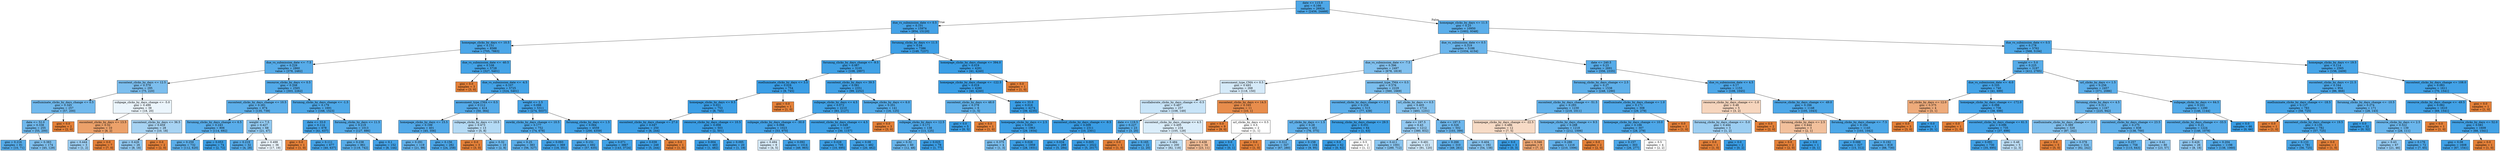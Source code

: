digraph Tree {
node [shape=box, style="filled", color="black"] ;
0 [label="date <= 115.0\ngini = 0.166\nsamples = 26924\nvalue = [2456, 24468]", fillcolor="#399de5e5"] ;
1 [label="due_vs_submission_date <= 0.5\ngini = 0.101\nsamples = 15974\nvalue = [854, 15120]", fillcolor="#399de5f1"] ;
0 -> 1 [labeldistance=2.5, labelangle=45, headlabel="True"] ;
2 [label="homepage_clicks_by_days <= 10.5\ngini = 0.151\nsamples = 8588\nvalue = [705, 7883]", fillcolor="#399de5e8"] ;
1 -> 2 ;
3 [label="due_vs_submission_date <= -7.5\ngini = 0.229\nsamples = 2860\nvalue = [378, 2482]", fillcolor="#399de5d8"] ;
2 -> 3 ;
4 [label="oucontent_clicks_by_days <= 12.5\ngini = 0.379\nsamples = 295\nvalue = [75, 220]", fillcolor="#399de5a8"] ;
3 -> 4 ;
5 [label="ouelluminate_clicks_by_days_change <= 0.5\ngini = 0.345\nsamples = 257\nvalue = [57, 200]", fillcolor="#399de5b6"] ;
4 -> 5 ;
6 [label="date <= 52.0\ngini = 0.338\nsamples = 255\nvalue = [55, 200]", fillcolor="#399de5b9"] ;
5 -> 6 ;
7 [label="gini = 0.216\nsamples = 81\nvalue = [10, 71]", fillcolor="#399de5db"] ;
6 -> 7 ;
8 [label="gini = 0.383\nsamples = 174\nvalue = [45, 129]", fillcolor="#399de5a6"] ;
6 -> 8 ;
9 [label="gini = 0.0\nsamples = 2\nvalue = [2, 0]", fillcolor="#e58139ff"] ;
5 -> 9 ;
10 [label="subpage_clicks_by_days_change <= -5.0\ngini = 0.499\nsamples = 38\nvalue = [18, 20]", fillcolor="#399de519"] ;
4 -> 10 ;
11 [label="oucontent_clicks_by_days <= 13.5\ngini = 0.32\nsamples = 10\nvalue = [8, 2]", fillcolor="#e58139bf"] ;
10 -> 11 ;
12 [label="gini = 0.444\nsamples = 3\nvalue = [1, 2]", fillcolor="#399de57f"] ;
11 -> 12 ;
13 [label="gini = 0.0\nsamples = 7\nvalue = [7, 0]", fillcolor="#e58139ff"] ;
11 -> 13 ;
14 [label="oucontent_clicks_by_days <= 36.5\ngini = 0.459\nsamples = 28\nvalue = [10, 18]", fillcolor="#399de571"] ;
10 -> 14 ;
15 [label="gini = 0.426\nsamples = 26\nvalue = [8, 18]", fillcolor="#399de58e"] ;
14 -> 15 ;
16 [label="gini = 0.0\nsamples = 2\nvalue = [2, 0]", fillcolor="#e58139ff"] ;
14 -> 16 ;
17 [label="resource_clicks_by_days <= 0.5\ngini = 0.208\nsamples = 2565\nvalue = [303, 2262]", fillcolor="#399de5dd"] ;
3 -> 17 ;
18 [label="oucontent_clicks_by_days_change <= 10.5\ngini = 0.261\nsamples = 874\nvalue = [135, 739]", fillcolor="#399de5d0"] ;
17 -> 18 ;
19 [label="forumng_clicks_by_days_change <= 6.5\ngini = 0.243\nsamples = 806\nvalue = [114, 692]", fillcolor="#399de5d5"] ;
18 -> 19 ;
20 [label="gini = 0.259\nsamples = 732\nvalue = [112, 620]", fillcolor="#399de5d1"] ;
19 -> 20 ;
21 [label="gini = 0.053\nsamples = 74\nvalue = [2, 72]", fillcolor="#399de5f8"] ;
19 -> 21 ;
22 [label="weight <= 7.5\ngini = 0.427\nsamples = 68\nvalue = [21, 47]", fillcolor="#399de58d"] ;
18 -> 22 ;
23 [label="gini = 0.219\nsamples = 32\nvalue = [4, 28]", fillcolor="#399de5db"] ;
22 -> 23 ;
24 [label="gini = 0.498\nsamples = 36\nvalue = [17, 19]", fillcolor="#399de51b"] ;
22 -> 24 ;
25 [label="forumng_clicks_by_days_change <= -1.5\ngini = 0.179\nsamples = 1691\nvalue = [168, 1523]", fillcolor="#399de5e3"] ;
17 -> 25 ;
26 [label="date <= 33.0\ngini = 0.114\nsamples = 678\nvalue = [41, 637]", fillcolor="#399de5ef"] ;
25 -> 26 ;
27 [label="gini = 0.0\nsamples = 1\nvalue = [1, 0]", fillcolor="#e58139ff"] ;
26 -> 27 ;
28 [label="gini = 0.111\nsamples = 677\nvalue = [40, 637]", fillcolor="#399de5ef"] ;
26 -> 28 ;
29 [label="forumng_clicks_by_days <= 11.5\ngini = 0.219\nsamples = 1013\nvalue = [127, 886]", fillcolor="#399de5da"] ;
25 -> 29 ;
30 [label="gini = 0.238\nsamples = 861\nvalue = [119, 742]", fillcolor="#399de5d6"] ;
29 -> 30 ;
31 [label="gini = 0.1\nsamples = 152\nvalue = [8, 144]", fillcolor="#399de5f1"] ;
29 -> 31 ;
32 [label="due_vs_submission_date <= -40.5\ngini = 0.108\nsamples = 5728\nvalue = [327, 5401]", fillcolor="#399de5f0"] ;
2 -> 32 ;
33 [label="gini = 0.0\nsamples = 3\nvalue = [3, 0]", fillcolor="#e58139ff"] ;
32 -> 33 ;
34 [label="due_vs_submission_date <= -4.5\ngini = 0.107\nsamples = 5725\nvalue = [324, 5401]", fillcolor="#399de5f0"] ;
32 -> 34 ;
35 [label="assessment_type_CMA <= 0.5\ngini = 0.212\nsamples = 414\nvalue = [50, 364]", fillcolor="#399de5dc"] ;
34 -> 35 ;
36 [label="homepage_clicks_by_days <= 15.5\ngini = 0.199\nsamples = 401\nvalue = [45, 356]", fillcolor="#399de5df"] ;
35 -> 36 ;
37 [label="gini = 0.291\nsamples = 119\nvalue = [21, 98]", fillcolor="#399de5c8"] ;
36 -> 37 ;
38 [label="gini = 0.156\nsamples = 282\nvalue = [24, 258]", fillcolor="#399de5e7"] ;
36 -> 38 ;
39 [label="subpage_clicks_by_days <= 10.5\ngini = 0.473\nsamples = 13\nvalue = [5, 8]", fillcolor="#399de560"] ;
35 -> 39 ;
40 [label="gini = 0.0\nsamples = 3\nvalue = [3, 0]", fillcolor="#e58139ff"] ;
39 -> 40 ;
41 [label="gini = 0.32\nsamples = 10\nvalue = [2, 8]", fillcolor="#399de5bf"] ;
39 -> 41 ;
42 [label="weight <= 2.5\ngini = 0.098\nsamples = 5311\nvalue = [274, 5037]", fillcolor="#399de5f1"] ;
34 -> 42 ;
43 [label="ouwiki_clicks_by_days_change <= 10.5\ngini = 0.177\nsamples = 752\nvalue = [74, 678]", fillcolor="#399de5e3"] ;
42 -> 43 ;
44 [label="gini = 0.25\nsamples = 383\nvalue = [56, 327]", fillcolor="#399de5d3"] ;
43 -> 44 ;
45 [label="gini = 0.093\nsamples = 369\nvalue = [18, 351]", fillcolor="#399de5f2"] ;
43 -> 45 ;
46 [label="forumng_clicks_by_days <= 1.5\ngini = 0.084\nsamples = 4559\nvalue = [200, 4359]", fillcolor="#399de5f3"] ;
42 -> 46 ;
47 [label="gini = 0.151\nsamples = 692\nvalue = [57, 635]", fillcolor="#399de5e8"] ;
46 -> 47 ;
48 [label="gini = 0.071\nsamples = 3867\nvalue = [143, 3724]", fillcolor="#399de5f5"] ;
46 -> 48 ;
49 [label="forumng_clicks_by_days <= 11.5\ngini = 0.04\nsamples = 7386\nvalue = [149, 7237]", fillcolor="#399de5fa"] ;
1 -> 49 ;
50 [label="forumng_clicks_by_days_change <= -9.5\ngini = 0.067\nsamples = 3105\nvalue = [108, 2997]", fillcolor="#399de5f6"] ;
49 -> 50 ;
51 [label="ouelluminate_clicks_by_days <= 3.5\ngini = 0.024\nsamples = 754\nvalue = [9, 745]", fillcolor="#399de5fc"] ;
50 -> 51 ;
52 [label="homepage_clicks_by_days <= 9.5\ngini = 0.021\nsamples = 753\nvalue = [8, 745]", fillcolor="#399de5fc"] ;
51 -> 52 ;
53 [label="oucontent_clicks_by_days_change <= 27.0\ngini = 0.047\nsamples = 250\nvalue = [6, 244]", fillcolor="#399de5f9"] ;
52 -> 53 ;
54 [label="gini = 0.039\nsamples = 249\nvalue = [5, 244]", fillcolor="#399de5fa"] ;
53 -> 54 ;
55 [label="gini = 0.0\nsamples = 1\nvalue = [1, 0]", fillcolor="#e58139ff"] ;
53 -> 55 ;
56 [label="resource_clicks_by_days_change <= 10.5\ngini = 0.008\nsamples = 503\nvalue = [2, 501]", fillcolor="#399de5fe"] ;
52 -> 56 ;
57 [label="gini = 0.004\nsamples = 483\nvalue = [1, 482]", fillcolor="#399de5fe"] ;
56 -> 57 ;
58 [label="gini = 0.095\nsamples = 20\nvalue = [1, 19]", fillcolor="#399de5f2"] ;
56 -> 58 ;
59 [label="gini = 0.0\nsamples = 1\nvalue = [1, 0]", fillcolor="#e58139ff"] ;
51 -> 59 ;
60 [label="oucontent_clicks_by_days <= 39.5\ngini = 0.081\nsamples = 2351\nvalue = [99, 2252]", fillcolor="#399de5f4"] ;
50 -> 60 ;
61 [label="subpage_clicks_by_days <= 4.5\ngini = 0.072\nsamples = 2210\nvalue = [83, 2127]", fillcolor="#399de5f5"] ;
60 -> 61 ;
62 [label="subpage_clicks_by_days_change <= -30.0\ngini = 0.098\nsamples = 1023\nvalue = [53, 970]", fillcolor="#399de5f1"] ;
61 -> 62 ;
63 [label="gini = 0.494\nsamples = 9\nvalue = [4, 5]", fillcolor="#399de533"] ;
62 -> 63 ;
64 [label="gini = 0.092\nsamples = 1014\nvalue = [49, 965]", fillcolor="#399de5f2"] ;
62 -> 64 ;
65 [label="oucontent_clicks_by_days_change <= 4.5\ngini = 0.049\nsamples = 1187\nvalue = [30, 1157]", fillcolor="#399de5f8"] ;
61 -> 65 ;
66 [label="gini = 0.028\nsamples = 705\nvalue = [10, 695]", fillcolor="#399de5fb"] ;
65 -> 66 ;
67 [label="gini = 0.08\nsamples = 482\nvalue = [20, 462]", fillcolor="#399de5f4"] ;
65 -> 67 ;
68 [label="homepage_clicks_by_days <= 6.0\ngini = 0.201\nsamples = 141\nvalue = [16, 125]", fillcolor="#399de5de"] ;
60 -> 68 ;
69 [label="gini = 0.0\nsamples = 3\nvalue = [3, 0]", fillcolor="#e58139ff"] ;
68 -> 69 ;
70 [label="subpage_clicks_by_days <= 12.5\ngini = 0.171\nsamples = 138\nvalue = [13, 125]", fillcolor="#399de5e4"] ;
68 -> 70 ;
71 [label="gini = 0.32\nsamples = 60\nvalue = [12, 48]", fillcolor="#399de5bf"] ;
70 -> 71 ;
72 [label="gini = 0.025\nsamples = 78\nvalue = [1, 77]", fillcolor="#399de5fc"] ;
70 -> 72 ;
73 [label="homepage_clicks_by_days_change <= 394.0\ngini = 0.019\nsamples = 4281\nvalue = [41, 4240]", fillcolor="#399de5fd"] ;
49 -> 73 ;
74 [label="homepage_clicks_by_days_change <= -122.5\ngini = 0.019\nsamples = 4280\nvalue = [40, 4240]", fillcolor="#399de5fd"] ;
73 -> 74 ;
75 [label="oucontent_clicks_by_days <= 48.0\ngini = 0.278\nsamples = 6\nvalue = [1, 5]", fillcolor="#399de5cc"] ;
74 -> 75 ;
76 [label="gini = 0.0\nsamples = 5\nvalue = [0, 5]", fillcolor="#399de5ff"] ;
75 -> 76 ;
77 [label="gini = 0.0\nsamples = 1\nvalue = [1, 0]", fillcolor="#e58139ff"] ;
75 -> 77 ;
78 [label="date <= 33.0\ngini = 0.018\nsamples = 4274\nvalue = [39, 4235]", fillcolor="#399de5fd"] ;
74 -> 78 ;
79 [label="homepage_clicks_by_days <= 2.5\ngini = 0.029\nsamples = 1963\nvalue = [29, 1934]", fillcolor="#399de5fb"] ;
78 -> 79 ;
80 [label="gini = 0.375\nsamples = 4\nvalue = [1, 3]", fillcolor="#399de5aa"] ;
79 -> 80 ;
81 [label="gini = 0.028\nsamples = 1959\nvalue = [28, 1931]", fillcolor="#399de5fb"] ;
79 -> 81 ;
82 [label="oucontent_clicks_by_days_change <= -9.5\ngini = 0.009\nsamples = 2311\nvalue = [10, 2301]", fillcolor="#399de5fe"] ;
78 -> 82 ;
83 [label="gini = 0.034\nsamples = 289\nvalue = [5, 284]", fillcolor="#399de5fb"] ;
82 -> 83 ;
84 [label="gini = 0.005\nsamples = 2022\nvalue = [5, 2017]", fillcolor="#399de5fe"] ;
82 -> 84 ;
85 [label="gini = 0.0\nsamples = 1\nvalue = [1, 0]", fillcolor="#e58139ff"] ;
73 -> 85 ;
86 [label="homepage_clicks_by_days <= 11.5\ngini = 0.25\nsamples = 10950\nvalue = [1602, 9348]", fillcolor="#399de5d3"] ;
0 -> 86 [labeldistance=2.5, labelangle=-45, headlabel="False"] ;
87 [label="due_vs_submission_date <= 0.5\ngini = 0.319\nsamples = 5188\nvalue = [1034, 4154]", fillcolor="#399de5c0"] ;
86 -> 87 ;
88 [label="due_vs_submission_date <= -7.5\ngini = 0.396\nsamples = 2497\nvalue = [678, 1819]", fillcolor="#399de5a0"] ;
87 -> 88 ;
89 [label="assessment_type_CMA <= 0.5\ngini = 0.493\nsamples = 268\nvalue = [118, 150]", fillcolor="#399de536"] ;
88 -> 89 ;
90 [label="oucollaborate_clicks_by_days_change <= -0.5\ngini = 0.487\nsamples = 257\nvalue = [108, 149]", fillcolor="#399de546"] ;
89 -> 90 ;
91 [label="date <= 119.5\ngini = 0.227\nsamples = 23\nvalue = [3, 20]", fillcolor="#399de5d9"] ;
90 -> 91 ;
92 [label="gini = 0.0\nsamples = 1\nvalue = [1, 0]", fillcolor="#e58139ff"] ;
91 -> 92 ;
93 [label="gini = 0.165\nsamples = 22\nvalue = [2, 20]", fillcolor="#399de5e6"] ;
91 -> 93 ;
94 [label="oucontent_clicks_by_days_change <= 4.5\ngini = 0.495\nsamples = 234\nvalue = [105, 129]", fillcolor="#399de52f"] ;
90 -> 94 ;
95 [label="gini = 0.484\nsamples = 200\nvalue = [82, 118]", fillcolor="#399de54e"] ;
94 -> 95 ;
96 [label="gini = 0.438\nsamples = 34\nvalue = [23, 11]", fillcolor="#e5813985"] ;
94 -> 96 ;
97 [label="oucontent_clicks_by_days <= 14.5\ngini = 0.165\nsamples = 11\nvalue = [10, 1]", fillcolor="#e58139e6"] ;
89 -> 97 ;
98 [label="gini = 0.0\nsamples = 9\nvalue = [9, 0]", fillcolor="#e58139ff"] ;
97 -> 98 ;
99 [label="url_clicks_by_days <= 0.5\ngini = 0.5\nsamples = 2\nvalue = [1, 1]", fillcolor="#e5813900"] ;
97 -> 99 ;
100 [label="gini = 0.0\nsamples = 1\nvalue = [0, 1]", fillcolor="#399de5ff"] ;
99 -> 100 ;
101 [label="gini = 0.0\nsamples = 1\nvalue = [1, 0]", fillcolor="#e58139ff"] ;
99 -> 101 ;
102 [label="assessment_type_TMA <= 0.5\ngini = 0.376\nsamples = 2229\nvalue = [560, 1669]", fillcolor="#399de5a9"] ;
88 -> 102 ;
103 [label="oucontent_clicks_by_days_change <= 2.5\ngini = 0.254\nsamples = 515\nvalue = [77, 438]", fillcolor="#399de5d2"] ;
102 -> 103 ;
104 [label="url_clicks_by_days <= 1.5\ngini = 0.28\nsamples = 451\nvalue = [76, 375]", fillcolor="#399de5cb"] ;
103 -> 104 ;
105 [label="gini = 0.312\nsamples = 347\nvalue = [67, 280]", fillcolor="#399de5c2"] ;
104 -> 105 ;
106 [label="gini = 0.158\nsamples = 104\nvalue = [9, 95]", fillcolor="#399de5e7"] ;
104 -> 106 ;
107 [label="forumng_clicks_by_days_change <= 29.5\ngini = 0.031\nsamples = 64\nvalue = [1, 63]", fillcolor="#399de5fb"] ;
103 -> 107 ;
108 [label="gini = 0.0\nsamples = 62\nvalue = [0, 62]", fillcolor="#399de5ff"] ;
107 -> 108 ;
109 [label="gini = 0.5\nsamples = 2\nvalue = [1, 1]", fillcolor="#e5813900"] ;
107 -> 109 ;
110 [label="url_clicks_by_days <= 0.5\ngini = 0.405\nsamples = 1714\nvalue = [483, 1231]", fillcolor="#399de59b"] ;
102 -> 110 ;
111 [label="date <= 197.5\ngini = 0.43\nsamples = 1212\nvalue = [380, 832]", fillcolor="#399de58b"] ;
110 -> 111 ;
112 [label="gini = 0.411\nsamples = 1001\nvalue = [289, 712]", fillcolor="#399de597"] ;
111 -> 112 ;
113 [label="gini = 0.491\nsamples = 211\nvalue = [91, 120]", fillcolor="#399de53e"] ;
111 -> 113 ;
114 [label="date <= 197.5\ngini = 0.326\nsamples = 502\nvalue = [103, 399]", fillcolor="#399de5bd"] ;
110 -> 114 ;
115 [label="gini = 0.266\nsamples = 310\nvalue = [49, 261]", fillcolor="#399de5cf"] ;
114 -> 115 ;
116 [label="gini = 0.404\nsamples = 192\nvalue = [54, 138]", fillcolor="#399de59b"] ;
114 -> 116 ;
117 [label="date <= 240.5\ngini = 0.23\nsamples = 2691\nvalue = [356, 2335]", fillcolor="#399de5d8"] ;
87 -> 117 ;
118 [label="forumng_clicks_by_days_change <= 2.5\ngini = 0.27\nsamples = 1538\nvalue = [248, 1290]", fillcolor="#399de5ce"] ;
117 -> 118 ;
119 [label="oucontent_clicks_by_days_change <= -51.5\ngini = 0.293\nsamples = 1230\nvalue = [219, 1011]", fillcolor="#399de5c8"] ;
118 -> 119 ;
120 [label="homepage_clicks_by_days_change <= -22.5\ngini = 0.486\nsamples = 12\nvalue = [7, 5]", fillcolor="#e5813949"] ;
119 -> 120 ;
121 [label="gini = 0.0\nsamples = 3\nvalue = [0, 3]", fillcolor="#399de5ff"] ;
120 -> 121 ;
122 [label="gini = 0.346\nsamples = 9\nvalue = [7, 2]", fillcolor="#e58139b6"] ;
120 -> 122 ;
123 [label="homepage_clicks_by_days_change <= 9.5\ngini = 0.288\nsamples = 1218\nvalue = [212, 1006]", fillcolor="#399de5c9"] ;
119 -> 123 ;
124 [label="gini = 0.286\nsamples = 1216\nvalue = [210, 1006]", fillcolor="#399de5ca"] ;
123 -> 124 ;
125 [label="gini = 0.0\nsamples = 2\nvalue = [2, 0]", fillcolor="#e58139ff"] ;
123 -> 125 ;
126 [label="ouelluminate_clicks_by_days_change <= 1.0\ngini = 0.171\nsamples = 308\nvalue = [29, 279]", fillcolor="#399de5e4"] ;
118 -> 126 ;
127 [label="homepage_clicks_by_days_change <= 10.0\ngini = 0.166\nsamples = 307\nvalue = [28, 279]", fillcolor="#399de5e5"] ;
126 -> 127 ;
128 [label="gini = 0.157\nsamples = 303\nvalue = [26, 277]", fillcolor="#399de5e7"] ;
127 -> 128 ;
129 [label="gini = 0.5\nsamples = 4\nvalue = [2, 2]", fillcolor="#e5813900"] ;
127 -> 129 ;
130 [label="gini = 0.0\nsamples = 1\nvalue = [1, 0]", fillcolor="#e58139ff"] ;
126 -> 130 ;
131 [label="due_vs_submission_date <= 4.5\ngini = 0.17\nsamples = 1153\nvalue = [108, 1045]", fillcolor="#399de5e5"] ;
117 -> 131 ;
132 [label="resource_clicks_by_days_change <= -1.0\ngini = 0.48\nsamples = 5\nvalue = [3, 2]", fillcolor="#e5813955"] ;
131 -> 132 ;
133 [label="forumng_clicks_by_days_change <= -5.0\ngini = 0.444\nsamples = 3\nvalue = [1, 2]", fillcolor="#399de57f"] ;
132 -> 133 ;
134 [label="gini = 0.0\nsamples = 1\nvalue = [1, 0]", fillcolor="#e58139ff"] ;
133 -> 134 ;
135 [label="gini = 0.0\nsamples = 2\nvalue = [0, 2]", fillcolor="#399de5ff"] ;
133 -> 135 ;
136 [label="gini = 0.0\nsamples = 2\nvalue = [2, 0]", fillcolor="#e58139ff"] ;
132 -> 136 ;
137 [label="resource_clicks_by_days_change <= -49.0\ngini = 0.166\nsamples = 1148\nvalue = [105, 1043]", fillcolor="#399de5e5"] ;
131 -> 137 ;
138 [label="forumng_clicks_by_days <= 2.5\ngini = 0.444\nsamples = 3\nvalue = [2, 1]", fillcolor="#e581397f"] ;
137 -> 138 ;
139 [label="gini = 0.0\nsamples = 2\nvalue = [2, 0]", fillcolor="#e58139ff"] ;
138 -> 139 ;
140 [label="gini = 0.0\nsamples = 1\nvalue = [0, 1]", fillcolor="#399de5ff"] ;
138 -> 140 ;
141 [label="forumng_clicks_by_days_change <= -7.5\ngini = 0.164\nsamples = 1145\nvalue = [103, 1042]", fillcolor="#399de5e6"] ;
137 -> 141 ;
142 [label="gini = 0.088\nsamples = 327\nvalue = [15, 312]", fillcolor="#399de5f3"] ;
141 -> 142 ;
143 [label="gini = 0.192\nsamples = 818\nvalue = [88, 730]", fillcolor="#399de5e0"] ;
141 -> 143 ;
144 [label="due_vs_submission_date <= 0.5\ngini = 0.178\nsamples = 5762\nvalue = [568, 5194]", fillcolor="#399de5e3"] ;
86 -> 144 ;
145 [label="weight <= 5.0\ngini = 0.225\nsamples = 3197\nvalue = [412, 2785]", fillcolor="#399de5d9"] ;
144 -> 145 ;
146 [label="due_vs_submission_date <= -6.0\ngini = 0.105\nsamples = 740\nvalue = [41, 699]", fillcolor="#399de5f0"] ;
145 -> 146 ;
147 [label="url_clicks_by_days <= 12.0\ngini = 0.375\nsamples = 4\nvalue = [3, 1]", fillcolor="#e58139aa"] ;
146 -> 147 ;
148 [label="gini = 0.0\nsamples = 3\nvalue = [3, 0]", fillcolor="#e58139ff"] ;
147 -> 148 ;
149 [label="gini = 0.0\nsamples = 1\nvalue = [0, 1]", fillcolor="#399de5ff"] ;
147 -> 149 ;
150 [label="homepage_clicks_by_days_change <= -172.0\ngini = 0.098\nsamples = 736\nvalue = [38, 698]", fillcolor="#399de5f1"] ;
146 -> 150 ;
151 [label="gini = 0.0\nsamples = 1\nvalue = [1, 0]", fillcolor="#e58139ff"] ;
150 -> 151 ;
152 [label="oucontent_clicks_by_days_change <= 61.5\ngini = 0.096\nsamples = 735\nvalue = [37, 698]", fillcolor="#399de5f1"] ;
150 -> 152 ;
153 [label="gini = 0.091\nsamples = 730\nvalue = [35, 695]", fillcolor="#399de5f2"] ;
152 -> 153 ;
154 [label="gini = 0.48\nsamples = 5\nvalue = [2, 3]", fillcolor="#399de555"] ;
152 -> 154 ;
155 [label="url_clicks_by_days <= 1.5\ngini = 0.256\nsamples = 2457\nvalue = [371, 2086]", fillcolor="#399de5d2"] ;
145 -> 155 ;
156 [label="forumng_clicks_by_days <= 4.5\ngini = 0.311\nsamples = 1167\nvalue = [225, 942]", fillcolor="#399de5c2"] ;
155 -> 156 ;
157 [label="ouelluminate_clicks_by_days_change <= -3.0\ngini = 0.389\nsamples = 329\nvalue = [87, 242]", fillcolor="#399de5a3"] ;
156 -> 157 ;
158 [label="gini = 0.0\nsamples = 5\nvalue = [5, 0]", fillcolor="#e58139ff"] ;
157 -> 158 ;
159 [label="gini = 0.378\nsamples = 324\nvalue = [82, 242]", fillcolor="#399de5a9"] ;
157 -> 159 ;
160 [label="oucontent_clicks_by_days_change <= 23.5\ngini = 0.275\nsamples = 838\nvalue = [138, 700]", fillcolor="#399de5cd"] ;
156 -> 160 ;
161 [label="gini = 0.257\nsamples = 758\nvalue = [115, 643]", fillcolor="#399de5d1"] ;
160 -> 161 ;
162 [label="gini = 0.41\nsamples = 80\nvalue = [23, 57]", fillcolor="#399de598"] ;
160 -> 162 ;
163 [label="subpage_clicks_by_days <= 64.5\ngini = 0.201\nsamples = 1290\nvalue = [146, 1144]", fillcolor="#399de5de"] ;
155 -> 163 ;
164 [label="oucontent_clicks_by_days_change <= -33.5\ngini = 0.21\nsamples = 1224\nvalue = [146, 1078]", fillcolor="#399de5dc"] ;
163 -> 164 ;
165 [label="gini = 0.426\nsamples = 26\nvalue = [8, 18]", fillcolor="#399de58e"] ;
164 -> 165 ;
166 [label="gini = 0.204\nsamples = 1198\nvalue = [138, 1060]", fillcolor="#399de5de"] ;
164 -> 166 ;
167 [label="gini = 0.0\nsamples = 66\nvalue = [0, 66]", fillcolor="#399de5ff"] ;
163 -> 167 ;
168 [label="homepage_clicks_by_days <= 19.5\ngini = 0.114\nsamples = 2565\nvalue = [156, 2409]", fillcolor="#399de5ee"] ;
144 -> 168 ;
169 [label="oucontent_clicks_by_days <= 21.5\ngini = 0.164\nsamples = 954\nvalue = [86, 868]", fillcolor="#399de5e6"] ;
168 -> 169 ;
170 [label="ouelluminate_clicks_by_days_change <= -18.5\ngini = 0.137\nsamples = 783\nvalue = [58, 725]", fillcolor="#399de5eb"] ;
169 -> 170 ;
171 [label="gini = 0.0\nsamples = 1\nvalue = [1, 0]", fillcolor="#e58139ff"] ;
170 -> 171 ;
172 [label="oucontent_clicks_by_days_change <= 19.5\ngini = 0.135\nsamples = 782\nvalue = [57, 725]", fillcolor="#399de5eb"] ;
170 -> 172 ;
173 [label="gini = 0.133\nsamples = 781\nvalue = [56, 725]", fillcolor="#399de5eb"] ;
172 -> 173 ;
174 [label="gini = 0.0\nsamples = 1\nvalue = [1, 0]", fillcolor="#e58139ff"] ;
172 -> 174 ;
175 [label="forumng_clicks_by_days_change <= -10.5\ngini = 0.274\nsamples = 171\nvalue = [28, 143]", fillcolor="#399de5cd"] ;
169 -> 175 ;
176 [label="gini = 0.0\nsamples = 32\nvalue = [0, 32]", fillcolor="#399de5ff"] ;
175 -> 176 ;
177 [label="resource_clicks_by_days <= 2.5\ngini = 0.322\nsamples = 139\nvalue = [28, 111]", fillcolor="#399de5bf"] ;
175 -> 177 ;
178 [label="gini = 0.43\nsamples = 67\nvalue = [21, 46]", fillcolor="#399de58b"] ;
177 -> 178 ;
179 [label="gini = 0.176\nsamples = 72\nvalue = [7, 65]", fillcolor="#399de5e4"] ;
177 -> 179 ;
180 [label="oucontent_clicks_by_days_change <= 108.0\ngini = 0.083\nsamples = 1611\nvalue = [70, 1541]", fillcolor="#399de5f3"] ;
168 -> 180 ;
181 [label="resource_clicks_by_days_change <= -49.5\ngini = 0.082\nsamples = 1610\nvalue = [69, 1541]", fillcolor="#399de5f4"] ;
180 -> 181 ;
182 [label="gini = 0.0\nsamples = 1\nvalue = [1, 0]", fillcolor="#e58139ff"] ;
181 -> 182 ;
183 [label="resource_clicks_by_days <= 52.0\ngini = 0.081\nsamples = 1609\nvalue = [68, 1541]", fillcolor="#399de5f4"] ;
181 -> 183 ;
184 [label="gini = 0.08\nsamples = 1608\nvalue = [67, 1541]", fillcolor="#399de5f4"] ;
183 -> 184 ;
185 [label="gini = 0.0\nsamples = 1\nvalue = [1, 0]", fillcolor="#e58139ff"] ;
183 -> 185 ;
186 [label="gini = 0.0\nsamples = 1\nvalue = [1, 0]", fillcolor="#e58139ff"] ;
180 -> 186 ;
}